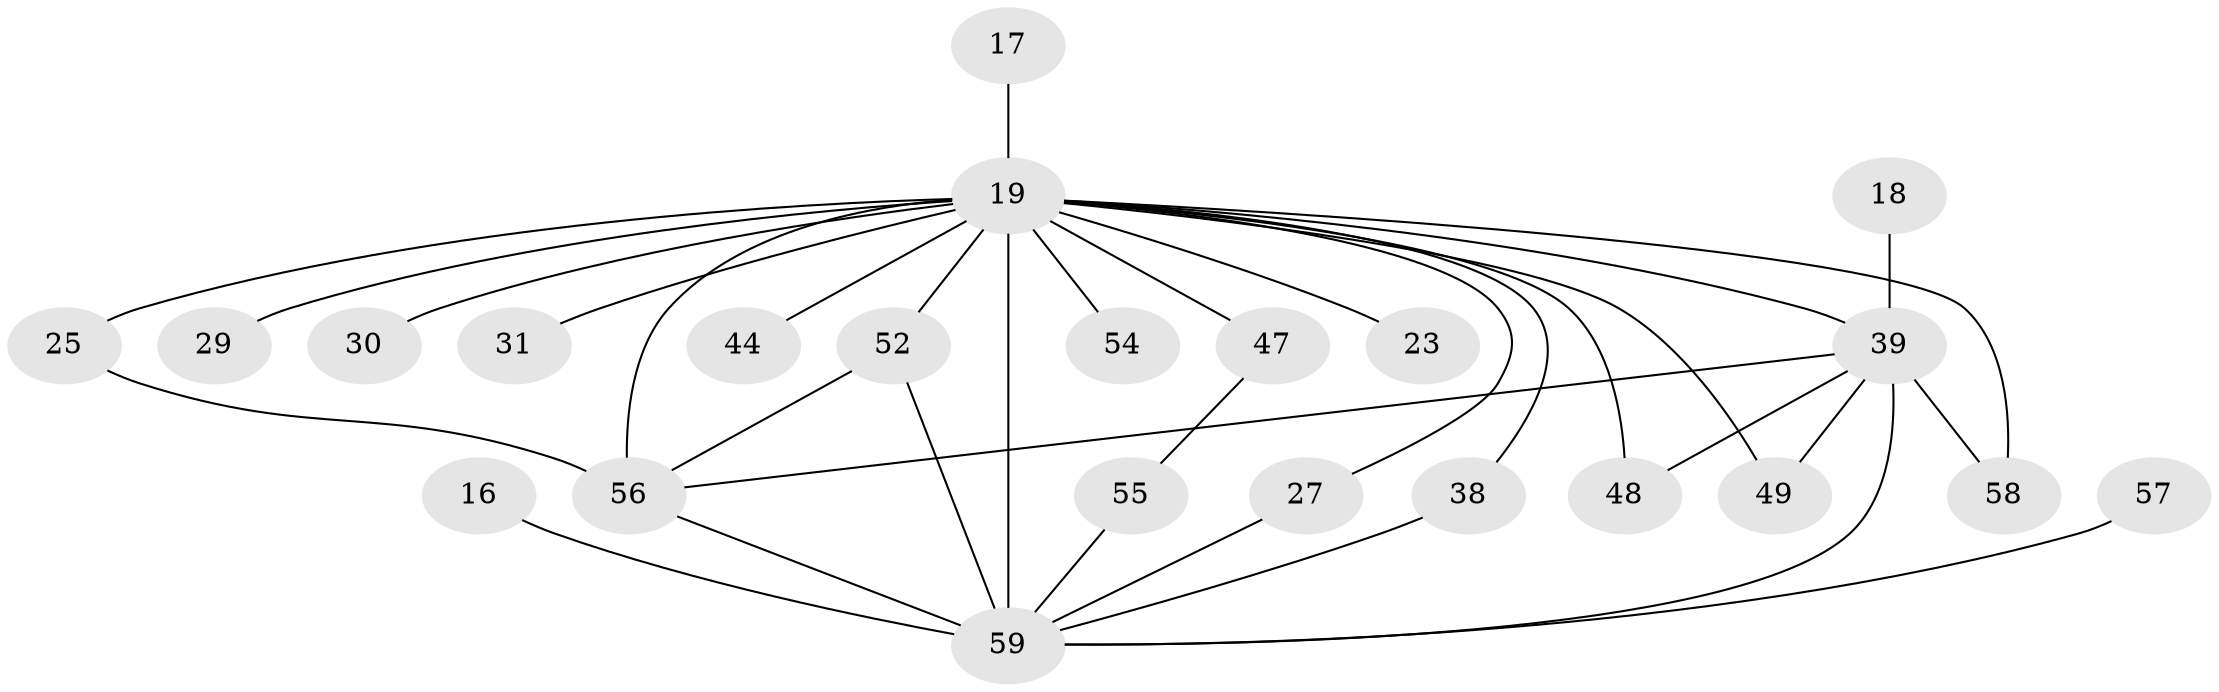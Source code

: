 // original degree distribution, {16: 0.01694915254237288, 19: 0.01694915254237288, 12: 0.03389830508474576, 11: 0.01694915254237288, 13: 0.01694915254237288, 14: 0.01694915254237288, 17: 0.03389830508474576, 32: 0.01694915254237288, 2: 0.5084745762711864, 4: 0.06779661016949153, 3: 0.23728813559322035, 5: 0.01694915254237288}
// Generated by graph-tools (version 1.1) at 2025/48/03/04/25 21:48:48]
// undirected, 23 vertices, 34 edges
graph export_dot {
graph [start="1"]
  node [color=gray90,style=filled];
  16;
  17;
  18;
  19 [super="+11+9"];
  23;
  25 [super="+21+13"];
  27;
  29;
  30;
  31 [super="+28"];
  38;
  39 [super="+6"];
  44;
  47 [super="+36+41"];
  48;
  49;
  52 [super="+43"];
  54 [super="+40"];
  55;
  56 [super="+34+46+5"];
  57;
  58;
  59 [super="+33+8+50+53"];
  16 -- 59;
  17 -- 19 [weight=2];
  18 -- 39 [weight=2];
  19 -- 59 [weight=20];
  19 -- 23 [weight=2];
  19 -- 27;
  19 -- 29 [weight=2];
  19 -- 30;
  19 -- 31 [weight=4];
  19 -- 38;
  19 -- 44 [weight=2];
  19 -- 47 [weight=3];
  19 -- 48;
  19 -- 49;
  19 -- 54 [weight=3];
  19 -- 58;
  19 -- 39 [weight=9];
  19 -- 56 [weight=12];
  19 -- 25 [weight=3];
  19 -- 52 [weight=2];
  25 -- 56;
  27 -- 59;
  38 -- 59;
  39 -- 48;
  39 -- 49;
  39 -- 56 [weight=4];
  39 -- 58;
  39 -- 59 [weight=5];
  47 -- 55;
  52 -- 59;
  52 -- 56;
  55 -- 59;
  56 -- 59 [weight=5];
  57 -- 59 [weight=2];
}
